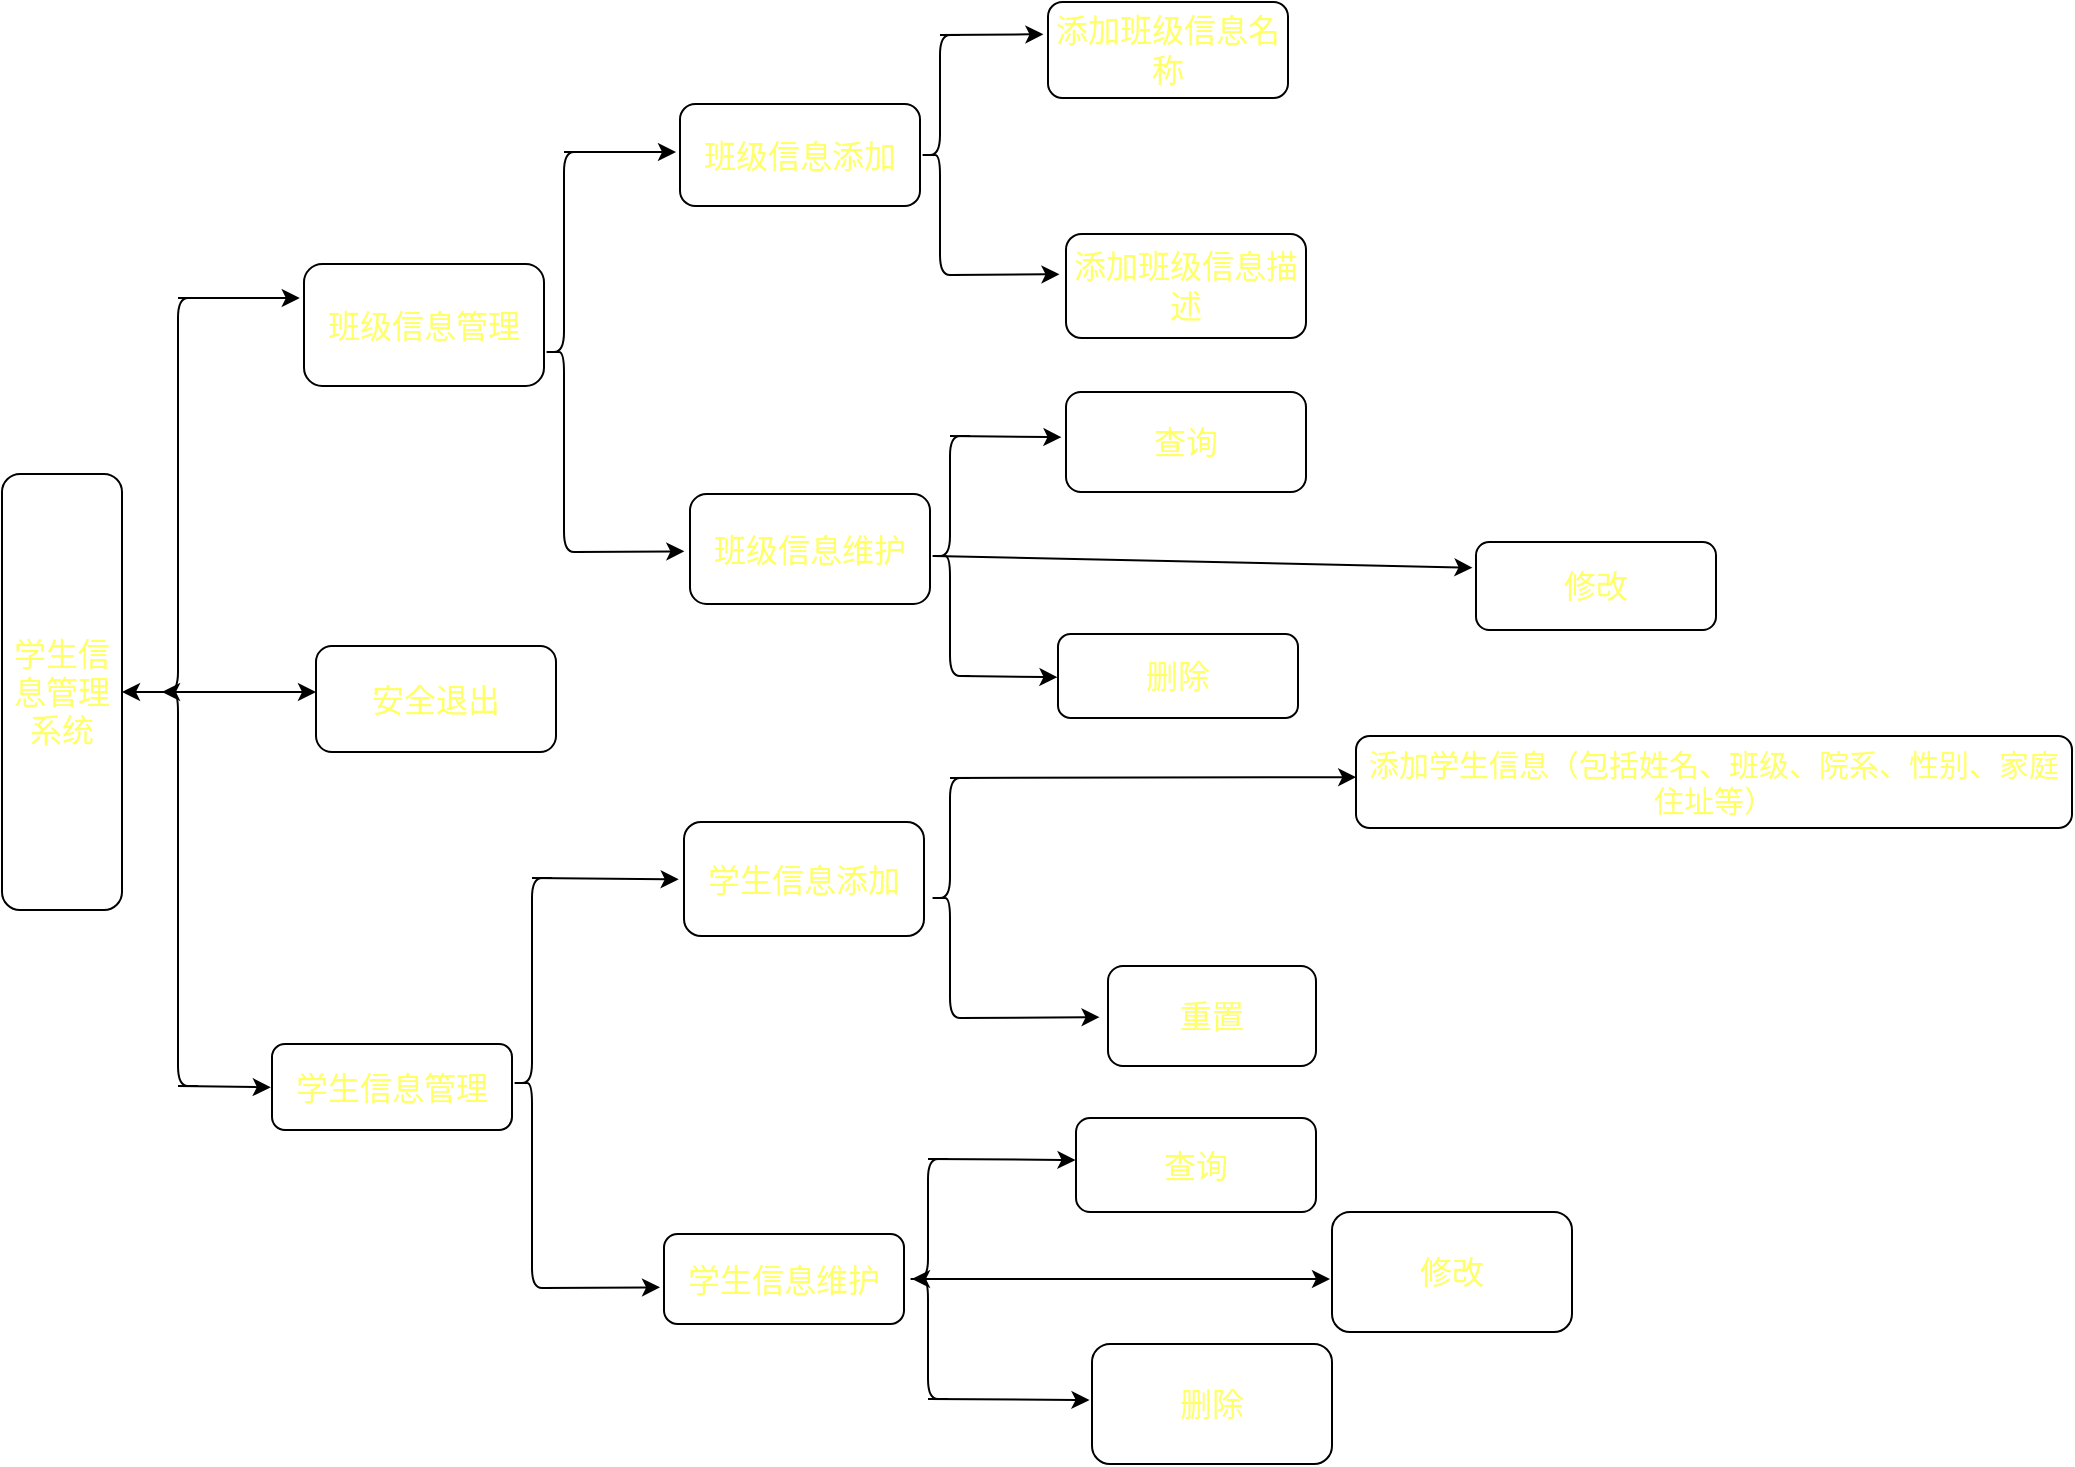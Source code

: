 <mxfile>
    <diagram id="X1rKtd0r-AFqclWZNCV1" name="第 1 页">
        <mxGraphModel dx="541" dy="875" grid="0" gridSize="10" guides="1" tooltips="1" connect="1" arrows="1" fold="1" page="0" pageScale="1" pageWidth="827" pageHeight="1169" math="0" shadow="0">
            <root>
                <mxCell id="0"/>
                <mxCell id="1" parent="0"/>
                <mxCell id="3" value="&lt;font color=&quot;#ffff66&quot; style=&quot;font-size: 16px&quot;&gt;学生信息管理系统&lt;/font&gt;" style="rounded=1;whiteSpace=wrap;html=1;direction=south;" parent="1" vertex="1">
                    <mxGeometry x="48" y="121" width="60" height="218" as="geometry"/>
                </mxCell>
                <mxCell id="6" style="edgeStyle=none;html=1;exitX=0.1;exitY=0.5;exitDx=0;exitDy=0;exitPerimeter=0;entryX=0.5;entryY=0;entryDx=0;entryDy=0;fontColor=#FFFF66;" parent="1" source="4" target="3" edge="1">
                    <mxGeometry relative="1" as="geometry"/>
                </mxCell>
                <mxCell id="7" style="edgeStyle=none;html=1;exitX=0.5;exitY=0;exitDx=0;exitDy=0;fontColor=#FFFF66;" parent="1" source="4" edge="1">
                    <mxGeometry relative="1" as="geometry">
                        <mxPoint x="196.893" y="33" as="targetPoint"/>
                    </mxGeometry>
                </mxCell>
                <mxCell id="9" style="edgeStyle=none;html=1;exitX=0.5;exitY=1;exitDx=0;exitDy=0;fontColor=#FFFF66;" parent="1" source="4" edge="1">
                    <mxGeometry relative="1" as="geometry">
                        <mxPoint x="182.389" y="427.667" as="targetPoint"/>
                    </mxGeometry>
                </mxCell>
                <mxCell id="23" style="edgeStyle=none;html=1;exitX=0.9;exitY=0.5;exitDx=0;exitDy=0;exitPerimeter=0;fontColor=#FFFF66;" parent="1" source="4" edge="1">
                    <mxGeometry relative="1" as="geometry">
                        <mxPoint x="205" y="230" as="targetPoint"/>
                    </mxGeometry>
                </mxCell>
                <mxCell id="4" value="" style="shape=curlyBracket;whiteSpace=wrap;html=1;rounded=1;fontColor=#FFFF66;" parent="1" vertex="1">
                    <mxGeometry x="126" y="33" width="20" height="394" as="geometry"/>
                </mxCell>
                <mxCell id="8" value="&lt;font style=&quot;font-size: 16px&quot;&gt;班级信息管理&lt;/font&gt;" style="rounded=1;whiteSpace=wrap;html=1;fontColor=#FFFF66;" parent="1" vertex="1">
                    <mxGeometry x="199" y="16" width="120" height="61" as="geometry"/>
                </mxCell>
                <mxCell id="10" value="&lt;font style=&quot;font-size: 16px&quot;&gt;学生信息管理&lt;/font&gt;" style="rounded=1;whiteSpace=wrap;html=1;fontColor=#FFFF66;" parent="1" vertex="1">
                    <mxGeometry x="183" y="406" width="120" height="43" as="geometry"/>
                </mxCell>
                <mxCell id="14" style="edgeStyle=none;html=1;exitX=0.5;exitY=0;exitDx=0;exitDy=0;fontColor=#FFFF66;" parent="1" source="13" edge="1">
                    <mxGeometry relative="1" as="geometry">
                        <mxPoint x="385" y="-40" as="targetPoint"/>
                    </mxGeometry>
                </mxCell>
                <mxCell id="15" style="edgeStyle=none;html=1;exitX=0.75;exitY=1;exitDx=0;exitDy=0;fontColor=#FFFF66;" parent="1" source="13" edge="1">
                    <mxGeometry relative="1" as="geometry">
                        <mxPoint x="389.173" y="159.667" as="targetPoint"/>
                    </mxGeometry>
                </mxCell>
                <mxCell id="13" value="" style="shape=curlyBracket;whiteSpace=wrap;html=1;rounded=1;fontColor=#FFFF66;" parent="1" vertex="1">
                    <mxGeometry x="319" y="-40" width="20" height="200" as="geometry"/>
                </mxCell>
                <mxCell id="17" style="edgeStyle=none;html=1;exitX=0.5;exitY=0;exitDx=0;exitDy=0;fontColor=#FFFF66;" parent="1" source="16" edge="1">
                    <mxGeometry relative="1" as="geometry">
                        <mxPoint x="386.351" y="323.667" as="targetPoint"/>
                    </mxGeometry>
                </mxCell>
                <mxCell id="18" style="edgeStyle=none;html=1;exitX=0.75;exitY=1;exitDx=0;exitDy=0;fontColor=#FFFF66;" parent="1" source="16" edge="1">
                    <mxGeometry relative="1" as="geometry">
                        <mxPoint x="377.009" y="527.667" as="targetPoint"/>
                    </mxGeometry>
                </mxCell>
                <mxCell id="16" value="" style="shape=curlyBracket;whiteSpace=wrap;html=1;rounded=1;fontColor=#FFFF66;" parent="1" vertex="1">
                    <mxGeometry x="303" y="323" width="20" height="205" as="geometry"/>
                </mxCell>
                <mxCell id="19" value="&lt;font style=&quot;font-size: 16px&quot;&gt;班级信息添加&lt;/font&gt;" style="rounded=1;whiteSpace=wrap;html=1;fontColor=#FFFF66;" parent="1" vertex="1">
                    <mxGeometry x="387" y="-64" width="120" height="51" as="geometry"/>
                </mxCell>
                <mxCell id="20" value="&lt;font style=&quot;font-size: 16px&quot;&gt;班级信息维护&lt;/font&gt;" style="rounded=1;whiteSpace=wrap;html=1;fontColor=#FFFF66;" parent="1" vertex="1">
                    <mxGeometry x="392" y="131" width="120" height="55" as="geometry"/>
                </mxCell>
                <mxCell id="21" value="&lt;font style=&quot;font-size: 16px&quot;&gt;学生信息添加&lt;/font&gt;" style="rounded=1;whiteSpace=wrap;html=1;fontColor=#FFFF66;" parent="1" vertex="1">
                    <mxGeometry x="389" y="295" width="120" height="57" as="geometry"/>
                </mxCell>
                <mxCell id="22" value="&lt;font style=&quot;font-size: 16px&quot;&gt;学生信息维护&lt;/font&gt;" style="rounded=1;whiteSpace=wrap;html=1;fontColor=#FFFF66;" parent="1" vertex="1">
                    <mxGeometry x="379" y="501" width="120" height="45" as="geometry"/>
                </mxCell>
                <mxCell id="24" style="edgeStyle=none;html=1;exitX=0.9;exitY=0.5;exitDx=0;exitDy=0;exitPerimeter=0;entryX=0.1;entryY=0.5;entryDx=0;entryDy=0;entryPerimeter=0;fontColor=#FFFF66;" parent="1" source="4" target="4" edge="1">
                    <mxGeometry relative="1" as="geometry"/>
                </mxCell>
                <mxCell id="25" value="&lt;font style=&quot;font-size: 16px&quot;&gt;安全退出&lt;/font&gt;" style="rounded=1;whiteSpace=wrap;html=1;fontColor=#FFFF66;" parent="1" vertex="1">
                    <mxGeometry x="205" y="207" width="120" height="53" as="geometry"/>
                </mxCell>
                <mxCell id="29" style="edgeStyle=none;html=1;exitX=0.5;exitY=0;exitDx=0;exitDy=0;fontColor=#FFFF66;" parent="1" source="26" edge="1">
                    <mxGeometry relative="1" as="geometry">
                        <mxPoint x="568.709" y="-98.857" as="targetPoint"/>
                    </mxGeometry>
                </mxCell>
                <mxCell id="30" style="edgeStyle=none;html=1;exitX=0.75;exitY=1;exitDx=0;exitDy=0;fontColor=#FFFF66;" parent="1" source="26" edge="1">
                    <mxGeometry relative="1" as="geometry">
                        <mxPoint x="576.729" y="21.143" as="targetPoint"/>
                    </mxGeometry>
                </mxCell>
                <mxCell id="26" value="" style="shape=curlyBracket;whiteSpace=wrap;html=1;rounded=1;fontColor=#FFFF66;" parent="1" vertex="1">
                    <mxGeometry x="507" y="-98.5" width="20" height="120" as="geometry"/>
                </mxCell>
                <mxCell id="32" value="&lt;font style=&quot;font-size: 16px&quot;&gt;添加班级信息描述&lt;/font&gt;" style="rounded=1;whiteSpace=wrap;html=1;fontColor=#FFFF66;" parent="1" vertex="1">
                    <mxGeometry x="580" y="1" width="120" height="52" as="geometry"/>
                </mxCell>
                <mxCell id="33" value="&lt;font style=&quot;font-size: 16px&quot;&gt;添加班级信息名称&lt;/font&gt;" style="rounded=1;whiteSpace=wrap;html=1;fontColor=#FFFF66;" parent="1" vertex="1">
                    <mxGeometry x="571" y="-115" width="120" height="48" as="geometry"/>
                </mxCell>
                <mxCell id="35" style="edgeStyle=none;html=1;exitX=0.5;exitY=0;exitDx=0;exitDy=0;fontColor=#FFFF66;" parent="1" source="34" edge="1">
                    <mxGeometry relative="1" as="geometry">
                        <mxPoint x="577.731" y="102.571" as="targetPoint"/>
                    </mxGeometry>
                </mxCell>
                <mxCell id="36" style="edgeStyle=none;html=1;exitX=0.75;exitY=1;exitDx=0;exitDy=0;fontColor=#FFFF66;" parent="1" source="34" edge="1">
                    <mxGeometry relative="1" as="geometry">
                        <mxPoint x="575.726" y="222.571" as="targetPoint"/>
                    </mxGeometry>
                </mxCell>
                <mxCell id="38" style="edgeStyle=none;html=1;exitX=0.1;exitY=0.5;exitDx=0;exitDy=0;exitPerimeter=0;fontColor=#FFFF66;" parent="1" source="34" edge="1">
                    <mxGeometry relative="1" as="geometry">
                        <mxPoint x="783.245" y="167.828" as="targetPoint"/>
                    </mxGeometry>
                </mxCell>
                <mxCell id="34" value="" style="shape=curlyBracket;whiteSpace=wrap;html=1;rounded=1;fontColor=#FFFF66;" parent="1" vertex="1">
                    <mxGeometry x="512" y="102" width="20" height="120" as="geometry"/>
                </mxCell>
                <mxCell id="37" value="&lt;font style=&quot;font-size: 16px&quot;&gt;查询&lt;/font&gt;" style="rounded=1;whiteSpace=wrap;html=1;fontColor=#FFFF66;" parent="1" vertex="1">
                    <mxGeometry x="580" y="80" width="120" height="50" as="geometry"/>
                </mxCell>
                <mxCell id="39" value="&lt;font style=&quot;font-size: 16px&quot;&gt;删除&lt;/font&gt;" style="rounded=1;whiteSpace=wrap;html=1;fontColor=#FFFF66;" parent="1" vertex="1">
                    <mxGeometry x="576" y="201" width="120" height="42" as="geometry"/>
                </mxCell>
                <mxCell id="40" value="&lt;font style=&quot;font-size: 16px&quot;&gt;修改&lt;/font&gt;" style="rounded=1;whiteSpace=wrap;html=1;fontColor=#FFFF66;" parent="1" vertex="1">
                    <mxGeometry x="785" y="155" width="120" height="44" as="geometry"/>
                </mxCell>
                <mxCell id="42" style="edgeStyle=none;html=1;exitX=0.5;exitY=0;exitDx=0;exitDy=0;fontColor=#FFFF66;" parent="1" source="41" edge="1">
                    <mxGeometry relative="1" as="geometry">
                        <mxPoint x="725.1" y="272.571" as="targetPoint"/>
                    </mxGeometry>
                </mxCell>
                <mxCell id="43" style="edgeStyle=none;html=1;exitX=0.75;exitY=1;exitDx=0;exitDy=0;fontColor=#FFFF66;" parent="1" source="41" edge="1">
                    <mxGeometry relative="1" as="geometry">
                        <mxPoint x="596.779" y="392.571" as="targetPoint"/>
                    </mxGeometry>
                </mxCell>
                <mxCell id="41" value="" style="shape=curlyBracket;whiteSpace=wrap;html=1;rounded=1;fontColor=#FFFF66;" parent="1" vertex="1">
                    <mxGeometry x="512" y="273" width="20" height="120" as="geometry"/>
                </mxCell>
                <mxCell id="45" value="&lt;font style=&quot;font-size: 15px&quot;&gt;添加学生信息（包括姓名、班级、院系、性别、家庭住址等）&lt;/font&gt;" style="rounded=1;whiteSpace=wrap;html=1;fontColor=#FFFF66;" parent="1" vertex="1">
                    <mxGeometry x="725" y="252" width="358" height="46" as="geometry"/>
                </mxCell>
                <mxCell id="46" value="&lt;font style=&quot;font-size: 16px&quot;&gt;重置&lt;/font&gt;" style="rounded=1;whiteSpace=wrap;html=1;fontColor=#FFFF66;" parent="1" vertex="1">
                    <mxGeometry x="601" y="367" width="104" height="50" as="geometry"/>
                </mxCell>
                <mxCell id="48" style="edgeStyle=none;html=1;exitX=0.5;exitY=0;exitDx=0;exitDy=0;fontColor=#FFFF66;" parent="1" source="47" edge="1">
                    <mxGeometry relative="1" as="geometry">
                        <mxPoint x="584.749" y="464" as="targetPoint"/>
                    </mxGeometry>
                </mxCell>
                <mxCell id="49" style="edgeStyle=none;html=1;exitX=0.5;exitY=1;exitDx=0;exitDy=0;fontColor=#FFFF66;" parent="1" source="47" edge="1">
                    <mxGeometry relative="1" as="geometry">
                        <mxPoint x="591.751" y="584" as="targetPoint"/>
                    </mxGeometry>
                </mxCell>
                <mxCell id="50" style="edgeStyle=none;html=1;exitX=0.9;exitY=0.5;exitDx=0;exitDy=0;exitPerimeter=0;fontColor=#FFFF66;" parent="1" source="47" edge="1">
                    <mxGeometry relative="1" as="geometry">
                        <mxPoint x="711.998" y="523.5" as="targetPoint"/>
                    </mxGeometry>
                </mxCell>
                <mxCell id="47" value="" style="shape=curlyBracket;whiteSpace=wrap;html=1;rounded=1;fontColor=#FFFF66;" parent="1" vertex="1">
                    <mxGeometry x="501" y="463.5" width="20" height="120" as="geometry"/>
                </mxCell>
                <mxCell id="52" style="edgeStyle=none;html=1;exitX=0.9;exitY=0.5;exitDx=0;exitDy=0;exitPerimeter=0;entryX=0.1;entryY=0.5;entryDx=0;entryDy=0;entryPerimeter=0;fontColor=#FFFF66;" parent="1" source="47" target="47" edge="1">
                    <mxGeometry relative="1" as="geometry"/>
                </mxCell>
                <mxCell id="53" value="&lt;font style=&quot;font-size: 16px&quot;&gt;查询&lt;/font&gt;" style="rounded=1;whiteSpace=wrap;html=1;fontColor=#FFFF66;" parent="1" vertex="1">
                    <mxGeometry x="585" y="443" width="120" height="47" as="geometry"/>
                </mxCell>
                <mxCell id="54" value="&lt;font style=&quot;font-size: 16px&quot;&gt;修改&lt;/font&gt;" style="rounded=1;whiteSpace=wrap;html=1;fontColor=#FFFF66;" parent="1" vertex="1">
                    <mxGeometry x="713" y="490" width="120" height="60" as="geometry"/>
                </mxCell>
                <mxCell id="55" value="&lt;font style=&quot;font-size: 16px&quot;&gt;删除&lt;/font&gt;" style="rounded=1;whiteSpace=wrap;html=1;fontColor=#FFFF66;" parent="1" vertex="1">
                    <mxGeometry x="593" y="556" width="120" height="60" as="geometry"/>
                </mxCell>
            </root>
        </mxGraphModel>
    </diagram>
    <diagram id="h5e-PedFrrhosIDywpTw" name="第 2 页">
        <mxGraphModel dx="1214" dy="1275" grid="0" gridSize="10" guides="1" tooltips="1" connect="1" arrows="1" fold="1" page="0" pageScale="1" pageWidth="827" pageHeight="1169" math="0" shadow="0">
            <root>
                <mxCell id="kQTjV_P9tIAeuZN6GO4j-0"/>
                <mxCell id="kQTjV_P9tIAeuZN6GO4j-1" parent="kQTjV_P9tIAeuZN6GO4j-0"/>
                <mxCell id="kQTjV_P9tIAeuZN6GO4j-25" style="edgeStyle=none;html=1;exitX=0;exitY=0.5;exitDx=0;exitDy=0;entryX=1;entryY=1;entryDx=0;entryDy=0;fontColor=#FFFF33;" parent="kQTjV_P9tIAeuZN6GO4j-1" source="kQTjV_P9tIAeuZN6GO4j-2" target="kQTjV_P9tIAeuZN6GO4j-16" edge="1">
                    <mxGeometry relative="1" as="geometry"/>
                </mxCell>
                <mxCell id="kQTjV_P9tIAeuZN6GO4j-26" style="edgeStyle=none;html=1;exitX=0.25;exitY=0;exitDx=0;exitDy=0;fontColor=#FFFF33;" parent="kQTjV_P9tIAeuZN6GO4j-1" source="kQTjV_P9tIAeuZN6GO4j-2" target="kQTjV_P9tIAeuZN6GO4j-18" edge="1">
                    <mxGeometry relative="1" as="geometry"/>
                </mxCell>
                <mxCell id="kQTjV_P9tIAeuZN6GO4j-27" style="edgeStyle=none;html=1;exitX=0.5;exitY=0;exitDx=0;exitDy=0;fontColor=#FFFF33;" parent="kQTjV_P9tIAeuZN6GO4j-1" source="kQTjV_P9tIAeuZN6GO4j-2" target="kQTjV_P9tIAeuZN6GO4j-19" edge="1">
                    <mxGeometry relative="1" as="geometry"/>
                </mxCell>
                <mxCell id="kQTjV_P9tIAeuZN6GO4j-2" value="&lt;font color=&quot;#ffff66&quot;&gt;班级&lt;/font&gt;" style="rounded=1;arcSize=10;whiteSpace=wrap;html=1;align=center;" parent="kQTjV_P9tIAeuZN6GO4j-1" vertex="1">
                    <mxGeometry x="-84" y="-367" width="100" height="40" as="geometry"/>
                </mxCell>
                <mxCell id="kQTjV_P9tIAeuZN6GO4j-36" style="edgeStyle=none;html=1;exitX=0;exitY=0;exitDx=0;exitDy=0;fontColor=#FFFF33;" parent="kQTjV_P9tIAeuZN6GO4j-1" source="kQTjV_P9tIAeuZN6GO4j-3" target="kQTjV_P9tIAeuZN6GO4j-30" edge="1">
                    <mxGeometry relative="1" as="geometry"/>
                </mxCell>
                <mxCell id="kQTjV_P9tIAeuZN6GO4j-37" style="edgeStyle=none;html=1;exitX=0.25;exitY=0;exitDx=0;exitDy=0;fontColor=#FFFF33;" parent="kQTjV_P9tIAeuZN6GO4j-1" source="kQTjV_P9tIAeuZN6GO4j-3" target="kQTjV_P9tIAeuZN6GO4j-29" edge="1">
                    <mxGeometry relative="1" as="geometry"/>
                </mxCell>
                <mxCell id="kQTjV_P9tIAeuZN6GO4j-38" style="edgeStyle=none;html=1;exitX=0.5;exitY=0;exitDx=0;exitDy=0;entryX=0;entryY=1;entryDx=0;entryDy=0;fontColor=#FFFF33;" parent="kQTjV_P9tIAeuZN6GO4j-1" source="kQTjV_P9tIAeuZN6GO4j-3" target="kQTjV_P9tIAeuZN6GO4j-28" edge="1">
                    <mxGeometry relative="1" as="geometry"/>
                </mxCell>
                <mxCell id="kQTjV_P9tIAeuZN6GO4j-39" style="edgeStyle=none;html=1;exitX=0.75;exitY=0;exitDx=0;exitDy=0;entryX=0;entryY=1;entryDx=0;entryDy=0;fontColor=#FFFF33;" parent="kQTjV_P9tIAeuZN6GO4j-1" source="kQTjV_P9tIAeuZN6GO4j-3" target="kQTjV_P9tIAeuZN6GO4j-32" edge="1">
                    <mxGeometry relative="1" as="geometry"/>
                </mxCell>
                <mxCell id="kQTjV_P9tIAeuZN6GO4j-40" style="edgeStyle=none;html=1;exitX=1;exitY=0;exitDx=0;exitDy=0;entryX=0;entryY=0.5;entryDx=0;entryDy=0;fontColor=#FFFF33;" parent="kQTjV_P9tIAeuZN6GO4j-1" source="kQTjV_P9tIAeuZN6GO4j-3" target="kQTjV_P9tIAeuZN6GO4j-35" edge="1">
                    <mxGeometry relative="1" as="geometry"/>
                </mxCell>
                <mxCell id="kQTjV_P9tIAeuZN6GO4j-41" style="edgeStyle=none;html=1;exitX=1;exitY=0.5;exitDx=0;exitDy=0;entryX=0;entryY=0;entryDx=0;entryDy=0;fontColor=#FFFF33;" parent="kQTjV_P9tIAeuZN6GO4j-1" source="kQTjV_P9tIAeuZN6GO4j-3" target="kQTjV_P9tIAeuZN6GO4j-33" edge="1">
                    <mxGeometry relative="1" as="geometry"/>
                </mxCell>
                <mxCell id="kQTjV_P9tIAeuZN6GO4j-42" style="edgeStyle=none;html=1;exitX=0.75;exitY=1;exitDx=0;exitDy=0;fontColor=#FFFF33;" parent="kQTjV_P9tIAeuZN6GO4j-1" source="kQTjV_P9tIAeuZN6GO4j-3" target="kQTjV_P9tIAeuZN6GO4j-34" edge="1">
                    <mxGeometry relative="1" as="geometry"/>
                </mxCell>
                <mxCell id="kQTjV_P9tIAeuZN6GO4j-3" value="&lt;font color=&quot;#ffff66&quot;&gt;学生&lt;/font&gt;" style="rounded=1;arcSize=10;whiteSpace=wrap;html=1;align=center;" parent="kQTjV_P9tIAeuZN6GO4j-1" vertex="1">
                    <mxGeometry x="398" y="-363" width="100" height="40" as="geometry"/>
                </mxCell>
                <mxCell id="kQTjV_P9tIAeuZN6GO4j-46" style="edgeStyle=none;html=1;exitX=0;exitY=1;exitDx=0;exitDy=0;entryX=0.732;entryY=0.057;entryDx=0;entryDy=0;entryPerimeter=0;fontColor=#FFFF33;" parent="kQTjV_P9tIAeuZN6GO4j-1" source="kQTjV_P9tIAeuZN6GO4j-4" target="kQTjV_P9tIAeuZN6GO4j-45" edge="1">
                    <mxGeometry relative="1" as="geometry"/>
                </mxCell>
                <mxCell id="kQTjV_P9tIAeuZN6GO4j-47" style="edgeStyle=none;html=1;exitX=0.5;exitY=1;exitDx=0;exitDy=0;fontColor=#FFFF33;" parent="kQTjV_P9tIAeuZN6GO4j-1" source="kQTjV_P9tIAeuZN6GO4j-4" target="kQTjV_P9tIAeuZN6GO4j-43" edge="1">
                    <mxGeometry relative="1" as="geometry"/>
                </mxCell>
                <mxCell id="kQTjV_P9tIAeuZN6GO4j-48" style="edgeStyle=none;html=1;exitX=1;exitY=1;exitDx=0;exitDy=0;entryX=0.247;entryY=0.074;entryDx=0;entryDy=0;entryPerimeter=0;fontColor=#FFFF33;" parent="kQTjV_P9tIAeuZN6GO4j-1" source="kQTjV_P9tIAeuZN6GO4j-4" target="kQTjV_P9tIAeuZN6GO4j-44" edge="1">
                    <mxGeometry relative="1" as="geometry"/>
                </mxCell>
                <mxCell id="kQTjV_P9tIAeuZN6GO4j-4" value="&lt;font color=&quot;#ffff33&quot;&gt;用户&lt;/font&gt;" style="rounded=1;arcSize=10;whiteSpace=wrap;html=1;align=center;" parent="kQTjV_P9tIAeuZN6GO4j-1" vertex="1">
                    <mxGeometry x="149" y="-55" width="100" height="40" as="geometry"/>
                </mxCell>
                <mxCell id="kQTjV_P9tIAeuZN6GO4j-5" value="" style="endArrow=none;html=1;rounded=0;" parent="kQTjV_P9tIAeuZN6GO4j-1" target="kQTjV_P9tIAeuZN6GO4j-6" edge="1">
                    <mxGeometry relative="1" as="geometry">
                        <mxPoint x="16" y="-347.5" as="sourcePoint"/>
                        <mxPoint x="122" y="-347" as="targetPoint"/>
                    </mxGeometry>
                </mxCell>
                <mxCell id="kQTjV_P9tIAeuZN6GO4j-6" value="&lt;font color=&quot;#ffff66&quot;&gt;属于&lt;/font&gt;" style="shape=rhombus;perimeter=rhombusPerimeter;whiteSpace=wrap;html=1;align=center;" parent="kQTjV_P9tIAeuZN6GO4j-1" vertex="1">
                    <mxGeometry x="131" y="-377" width="122" height="60" as="geometry"/>
                </mxCell>
                <mxCell id="kQTjV_P9tIAeuZN6GO4j-9" value="" style="endArrow=none;html=1;rounded=0;" parent="kQTjV_P9tIAeuZN6GO4j-1" edge="1">
                    <mxGeometry relative="1" as="geometry">
                        <mxPoint x="251" y="-347.5" as="sourcePoint"/>
                        <mxPoint x="396" y="-347" as="targetPoint"/>
                    </mxGeometry>
                </mxCell>
                <mxCell id="kQTjV_P9tIAeuZN6GO4j-10" value="" style="endArrow=none;html=1;rounded=0;startArrow=none;" parent="kQTjV_P9tIAeuZN6GO4j-1" source="kQTjV_P9tIAeuZN6GO4j-11" edge="1">
                    <mxGeometry relative="1" as="geometry">
                        <mxPoint x="-57" y="-327" as="sourcePoint"/>
                        <mxPoint x="194" y="-56" as="targetPoint"/>
                        <Array as="points">
                            <mxPoint x="114" y="-157"/>
                        </Array>
                    </mxGeometry>
                </mxCell>
                <mxCell id="kQTjV_P9tIAeuZN6GO4j-11" value="&lt;font color=&quot;#ffff66&quot;&gt;班级维护&lt;/font&gt;" style="shape=rhombus;perimeter=rhombusPerimeter;whiteSpace=wrap;html=1;align=center;rotation=44;" parent="kQTjV_P9tIAeuZN6GO4j-1" vertex="1">
                    <mxGeometry x="-2" y="-243" width="120" height="60" as="geometry"/>
                </mxCell>
                <mxCell id="kQTjV_P9tIAeuZN6GO4j-12" value="" style="endArrow=none;html=1;rounded=0;" parent="kQTjV_P9tIAeuZN6GO4j-1" target="kQTjV_P9tIAeuZN6GO4j-11" edge="1">
                    <mxGeometry relative="1" as="geometry">
                        <mxPoint x="-57" y="-327" as="sourcePoint"/>
                        <mxPoint x="112" y="-158" as="targetPoint"/>
                    </mxGeometry>
                </mxCell>
                <mxCell id="kQTjV_P9tIAeuZN6GO4j-13" value="" style="endArrow=none;html=1;rounded=0;startArrow=none;" parent="kQTjV_P9tIAeuZN6GO4j-1" source="kQTjV_P9tIAeuZN6GO4j-14" edge="1">
                    <mxGeometry relative="1" as="geometry">
                        <mxPoint x="207" y="-53" as="sourcePoint"/>
                        <mxPoint x="436" y="-323" as="targetPoint"/>
                    </mxGeometry>
                </mxCell>
                <mxCell id="kQTjV_P9tIAeuZN6GO4j-14" value="&lt;font color=&quot;#ffff66&quot;&gt;学生维护&lt;/font&gt;" style="shape=rhombus;perimeter=rhombusPerimeter;whiteSpace=wrap;html=1;align=center;rotation=311;" parent="kQTjV_P9tIAeuZN6GO4j-1" vertex="1">
                    <mxGeometry x="278" y="-238" width="120" height="60" as="geometry"/>
                </mxCell>
                <mxCell id="kQTjV_P9tIAeuZN6GO4j-15" value="" style="endArrow=none;html=1;rounded=0;" parent="kQTjV_P9tIAeuZN6GO4j-1" target="kQTjV_P9tIAeuZN6GO4j-14" edge="1">
                    <mxGeometry relative="1" as="geometry">
                        <mxPoint x="207" y="-53" as="sourcePoint"/>
                        <mxPoint x="436" y="-323" as="targetPoint"/>
                    </mxGeometry>
                </mxCell>
                <mxCell id="kQTjV_P9tIAeuZN6GO4j-16" value="班级编号" style="ellipse;whiteSpace=wrap;html=1;align=center;fontStyle=4;fontColor=#FFFF33;" parent="kQTjV_P9tIAeuZN6GO4j-1" vertex="1">
                    <mxGeometry x="-304" y="-481" width="100" height="40" as="geometry"/>
                </mxCell>
                <mxCell id="kQTjV_P9tIAeuZN6GO4j-18" value="班级名称" style="ellipse;whiteSpace=wrap;html=1;align=center;fontColor=#FFFF33;" parent="kQTjV_P9tIAeuZN6GO4j-1" vertex="1">
                    <mxGeometry x="-148" y="-496" width="100" height="40" as="geometry"/>
                </mxCell>
                <mxCell id="kQTjV_P9tIAeuZN6GO4j-19" value="班级描述" style="ellipse;whiteSpace=wrap;html=1;align=center;fontColor=#FFFF33;" parent="kQTjV_P9tIAeuZN6GO4j-1" vertex="1">
                    <mxGeometry x="2" y="-474" width="100" height="40" as="geometry"/>
                </mxCell>
                <mxCell id="kQTjV_P9tIAeuZN6GO4j-28" value="性别" style="ellipse;whiteSpace=wrap;html=1;align=center;fontColor=#FFFF33;" parent="kQTjV_P9tIAeuZN6GO4j-1" vertex="1">
                    <mxGeometry x="532" y="-518" width="100" height="40" as="geometry"/>
                </mxCell>
                <mxCell id="kQTjV_P9tIAeuZN6GO4j-29" value="姓名" style="ellipse;whiteSpace=wrap;html=1;align=center;fontColor=#FFFF33;" parent="kQTjV_P9tIAeuZN6GO4j-1" vertex="1">
                    <mxGeometry x="391" y="-518" width="100" height="40" as="geometry"/>
                </mxCell>
                <mxCell id="kQTjV_P9tIAeuZN6GO4j-30" value="学生学号" style="ellipse;whiteSpace=wrap;html=1;align=center;fontStyle=4;fontColor=#FFFF33;" parent="kQTjV_P9tIAeuZN6GO4j-1" vertex="1">
                    <mxGeometry x="272" y="-496" width="100" height="40" as="geometry"/>
                </mxCell>
                <mxCell id="kQTjV_P9tIAeuZN6GO4j-32" value="&lt;span style=&quot;border-bottom: 1px dotted&quot;&gt;班级编号&lt;/span&gt;" style="ellipse;whiteSpace=wrap;html=1;align=center;fontColor=#FFFF33;" parent="kQTjV_P9tIAeuZN6GO4j-1" vertex="1">
                    <mxGeometry x="656" y="-485" width="100" height="40" as="geometry"/>
                </mxCell>
                <mxCell id="kQTjV_P9tIAeuZN6GO4j-33" value="家庭住址" style="ellipse;whiteSpace=wrap;html=1;align=center;fontColor=#FFFF33;" parent="kQTjV_P9tIAeuZN6GO4j-1" vertex="1">
                    <mxGeometry x="647" y="-303" width="100" height="40" as="geometry"/>
                </mxCell>
                <mxCell id="kQTjV_P9tIAeuZN6GO4j-34" value="院系" style="ellipse;whiteSpace=wrap;html=1;align=center;fontColor=#FFFF33;" parent="kQTjV_P9tIAeuZN6GO4j-1" vertex="1">
                    <mxGeometry x="489" y="-271" width="100" height="40" as="geometry"/>
                </mxCell>
                <mxCell id="kQTjV_P9tIAeuZN6GO4j-35" value="电话" style="ellipse;whiteSpace=wrap;html=1;align=center;fontColor=#FFFF33;" parent="kQTjV_P9tIAeuZN6GO4j-1" vertex="1">
                    <mxGeometry x="661" y="-390" width="100" height="40" as="geometry"/>
                </mxCell>
                <mxCell id="kQTjV_P9tIAeuZN6GO4j-43" value="用户名" style="ellipse;whiteSpace=wrap;html=1;align=center;fontColor=#FFFF33;" parent="kQTjV_P9tIAeuZN6GO4j-1" vertex="1">
                    <mxGeometry x="118" y="48" width="100" height="40" as="geometry"/>
                </mxCell>
                <mxCell id="kQTjV_P9tIAeuZN6GO4j-44" value="用户密码" style="ellipse;whiteSpace=wrap;html=1;align=center;fontColor=#FFFF33;" parent="kQTjV_P9tIAeuZN6GO4j-1" vertex="1">
                    <mxGeometry x="296" y="46" width="100" height="40" as="geometry"/>
                </mxCell>
                <mxCell id="kQTjV_P9tIAeuZN6GO4j-45" value="账号编号数" style="ellipse;whiteSpace=wrap;html=1;align=center;fontStyle=4;fontColor=#FFFF33;" parent="kQTjV_P9tIAeuZN6GO4j-1" vertex="1">
                    <mxGeometry x="-22" y="57" width="100" height="40" as="geometry"/>
                </mxCell>
            </root>
        </mxGraphModel>
    </diagram>
    <diagram id="ztqtnTiNOS0AnqJzE6tR" name="第 3 页">
        <mxGraphModel dx="1614" dy="1275" grid="0" gridSize="10" guides="1" tooltips="1" connect="1" arrows="1" fold="1" page="0" pageScale="1" pageWidth="827" pageHeight="1169" math="0" shadow="0">
            <root>
                <mxCell id="ghHjypLZmhWNhlT26lDi-0"/>
                <mxCell id="ghHjypLZmhWNhlT26lDi-1" parent="ghHjypLZmhWNhlT26lDi-0"/>
                <mxCell id="ghHjypLZmhWNhlT26lDi-2" value="&lt;font style=&quot;font-size: 80px&quot; color=&quot;#ffff33&quot;&gt;初始化init()&lt;/font&gt;" style="ellipse;whiteSpace=wrap;html=1;strokeColor=#FFFF66;strokeWidth=10;" parent="ghHjypLZmhWNhlT26lDi-1" vertex="1">
                    <mxGeometry x="130" y="-585" width="594" height="257" as="geometry"/>
                </mxCell>
                <mxCell id="Q9jBZw0fYmnptR7sDbcT-0" value="显示数据showdata()" style="rounded=0;whiteSpace=wrap;html=1;fontSize=80;fontColor=#FFFF33;strokeColor=#FFFF66;strokeWidth=10;" parent="ghHjypLZmhWNhlT26lDi-1" vertex="1">
                    <mxGeometry x="23" y="-151" width="808" height="243" as="geometry"/>
                </mxCell>
                <mxCell id="Q9jBZw0fYmnptR7sDbcT-1" value="安全性检查safe()" style="rhombus;whiteSpace=wrap;html=1;fontSize=80;fontColor=#FFFF33;strokeColor=#FFFF66;strokeWidth=10;" parent="ghHjypLZmhWNhlT26lDi-1" vertex="1">
                    <mxGeometry x="-75" y="308" width="1032" height="336" as="geometry"/>
                </mxCell>
                <mxCell id="Q9jBZw0fYmnptR7sDbcT-2" value="不安全" style="rounded=0;whiteSpace=wrap;html=1;fontSize=80;fontColor=#FFFF33;strokeColor=#FFFF66;strokeWidth=10;" parent="ghHjypLZmhWNhlT26lDi-1" vertex="1">
                    <mxGeometry x="1312" y="374" width="486" height="201" as="geometry"/>
                </mxCell>
                <mxCell id="Q9jBZw0fYmnptR7sDbcT-3" value="输出安全序列" style="rounded=0;whiteSpace=wrap;html=1;fontSize=80;fontColor=#FFFF33;strokeColor=#FFFF66;strokeWidth=10;" parent="ghHjypLZmhWNhlT26lDi-1" vertex="1">
                    <mxGeometry x="78" y="907" width="709" height="248" as="geometry"/>
                </mxCell>
                <mxCell id="Q9jBZw0fYmnptR7sDbcT-4" value="提出request[j]" style="rounded=0;whiteSpace=wrap;html=1;fontSize=80;fontColor=#FFFF33;strokeColor=#FFFF66;strokeWidth=10;" parent="ghHjypLZmhWNhlT26lDi-1" vertex="1">
                    <mxGeometry x="-25" y="1449" width="946" height="285" as="geometry"/>
                </mxCell>
                <mxCell id="Q9jBZw0fYmnptR7sDbcT-5" value="尝试分配" style="rounded=0;whiteSpace=wrap;html=1;fontSize=80;fontColor=#FFFF33;strokeColor=#FFFF66;strokeWidth=10;" parent="ghHjypLZmhWNhlT26lDi-1" vertex="1">
                    <mxGeometry x="156" y="2073" width="650" height="200" as="geometry"/>
                </mxCell>
                <mxCell id="Q9jBZw0fYmnptR7sDbcT-6" value="不分配" style="rounded=0;whiteSpace=wrap;html=1;fontSize=80;fontColor=#FFFF33;strokeColor=#FFFF66;strokeWidth=10;" parent="ghHjypLZmhWNhlT26lDi-1" vertex="1">
                    <mxGeometry x="1378" y="1502" width="485" height="204" as="geometry"/>
                </mxCell>
                <mxCell id="Q9jBZw0fYmnptR7sDbcT-9" value="" style="line;strokeWidth=10;direction=south;html=1;fontSize=80;fontColor=#FFFF33;strokeColor=#FFFF33;" parent="ghHjypLZmhWNhlT26lDi-1" vertex="1">
                    <mxGeometry x="-144" y="-321" width="1163" height="160" as="geometry"/>
                </mxCell>
                <mxCell id="Q9jBZw0fYmnptR7sDbcT-10" value="" style="line;strokeWidth=10;direction=south;html=1;fontSize=80;fontColor=#FFFF33;strokeColor=#FFFF33;" parent="ghHjypLZmhWNhlT26lDi-1" vertex="1">
                    <mxGeometry x="-115.5" y="92" width="1113" height="225" as="geometry"/>
                </mxCell>
                <mxCell id="Q9jBZw0fYmnptR7sDbcT-11" value="" style="line;strokeWidth=10;html=1;fontSize=80;fontColor=#FFFF33;strokeColor=#FFFF33;" parent="ghHjypLZmhWNhlT26lDi-1" vertex="1">
                    <mxGeometry x="959" y="336.5" width="348" height="279" as="geometry"/>
                </mxCell>
                <mxCell id="Q9jBZw0fYmnptR7sDbcT-12" value="不存在" style="text;html=1;align=center;verticalAlign=middle;resizable=0;points=[];autosize=1;strokeColor=none;fillColor=none;fontSize=80;fontColor=#FFFF33;" parent="ghHjypLZmhWNhlT26lDi-1" vertex="1">
                    <mxGeometry x="1001" y="334" width="250" height="100" as="geometry"/>
                </mxCell>
                <mxCell id="Q9jBZw0fYmnptR7sDbcT-13" value="" style="line;strokeWidth=10;direction=south;html=1;fontSize=80;fontColor=#FFFF33;strokeColor=#FFFF33;" parent="ghHjypLZmhWNhlT26lDi-1" vertex="1">
                    <mxGeometry x="432.5" y="647" width="10" height="258" as="geometry"/>
                </mxCell>
                <mxCell id="Q9jBZw0fYmnptR7sDbcT-14" value="" style="line;strokeWidth=10;direction=south;html=1;fontSize=80;fontColor=#FFFF33;strokeColor=#FFFF33;" parent="ghHjypLZmhWNhlT26lDi-1" vertex="1">
                    <mxGeometry x="436" y="1160" width="10" height="286" as="geometry"/>
                </mxCell>
                <mxCell id="Q9jBZw0fYmnptR7sDbcT-15" value="" style="line;strokeWidth=10;html=1;fontSize=80;fontColor=#FFFF33;strokeColor=#FFFF33;" parent="ghHjypLZmhWNhlT26lDi-1" vertex="1">
                    <mxGeometry x="921" y="1590" width="455" height="10" as="geometry"/>
                </mxCell>
                <mxCell id="Q9jBZw0fYmnptR7sDbcT-16" value="" style="line;strokeWidth=10;direction=south;html=1;fontSize=80;fontColor=#FFFF33;strokeColor=#FFFF33;" parent="ghHjypLZmhWNhlT26lDi-1" vertex="1">
                    <mxGeometry x="436" y="1731" width="10" height="342" as="geometry"/>
                </mxCell>
                <mxCell id="Q9jBZw0fYmnptR7sDbcT-17" value="存在安全序列" style="text;html=1;align=center;verticalAlign=middle;resizable=0;points=[];autosize=1;strokeColor=none;fillColor=none;fontSize=80;fontColor=#FFFF33;" parent="ghHjypLZmhWNhlT26lDi-1" vertex="1">
                    <mxGeometry x="485" y="711" width="490" height="100" as="geometry"/>
                </mxCell>
                <mxCell id="Q9jBZw0fYmnptR7sDbcT-18" value="条件不满足" style="text;html=1;align=center;verticalAlign=middle;resizable=0;points=[];autosize=1;strokeColor=none;fillColor=none;fontSize=80;fontColor=#FFFF33;" parent="ghHjypLZmhWNhlT26lDi-1" vertex="1">
                    <mxGeometry x="954" y="1688" width="410" height="100" as="geometry"/>
                </mxCell>
                <mxCell id="Q9jBZw0fYmnptR7sDbcT-19" value="条件满足" style="text;html=1;align=center;verticalAlign=middle;resizable=0;points=[];autosize=1;strokeColor=none;fillColor=none;fontSize=80;fontColor=#FFFF33;" parent="ghHjypLZmhWNhlT26lDi-1" vertex="1">
                    <mxGeometry x="501" y="1899" width="330" height="100" as="geometry"/>
                </mxCell>
                <mxCell id="Q9jBZw0fYmnptR7sDbcT-20" value="" style="line;strokeWidth=10;html=1;fontSize=80;fontColor=#FFFF33;strokeColor=#FFFF33;" parent="ghHjypLZmhWNhlT26lDi-1" vertex="1">
                    <mxGeometry x="-669" y="2181" width="822" height="10" as="geometry"/>
                </mxCell>
                <mxCell id="Q9jBZw0fYmnptR7sDbcT-21" value="" style="line;strokeWidth=10;direction=south;html=1;fontSize=80;fontColor=#FFFF33;strokeColor=#FFFF33;" parent="ghHjypLZmhWNhlT26lDi-1" vertex="1">
                    <mxGeometry x="-669" y="481" width="10" height="1707" as="geometry"/>
                </mxCell>
                <mxCell id="Q9jBZw0fYmnptR7sDbcT-22" value="" style="line;strokeWidth=10;html=1;fontSize=80;fontColor=#FFFF33;strokeColor=#FFFF33;" parent="ghHjypLZmhWNhlT26lDi-1" vertex="1">
                    <mxGeometry x="-674" y="-6" width="587" height="978" as="geometry"/>
                </mxCell>
            </root>
        </mxGraphModel>
    </diagram>
    <diagram id="Q-Z08sQ0TTFYCC976Wdz" name="第 4 页">
        <mxGraphModel dx="1614" dy="875" grid="0" gridSize="10" guides="1" tooltips="1" connect="1" arrows="1" fold="1" page="0" pageScale="1" pageWidth="827" pageHeight="1169" math="0" shadow="0">
            <root>
                <mxCell id="TNTDtUH9Z9aiBAnjI_58-0"/>
                <mxCell id="TNTDtUH9Z9aiBAnjI_58-1" parent="TNTDtUH9Z9aiBAnjI_58-0"/>
                <mxCell id="TNTDtUH9Z9aiBAnjI_58-2" value="&lt;font style=&quot;font-size: 40px&quot; color=&quot;#ffff33&quot;&gt;开始&lt;/font&gt;" style="rounded=1;whiteSpace=wrap;html=1;strokeWidth=10;strokeColor=#FFFF33;" parent="TNTDtUH9Z9aiBAnjI_58-1" vertex="1">
                    <mxGeometry x="289" y="-198" width="176" height="85" as="geometry"/>
                </mxCell>
                <mxCell id="TNTDtUH9Z9aiBAnjI_58-3" value="访问队列是否为空" style="rhombus;whiteSpace=wrap;html=1;fontSize=40;fontColor=#FFFF33;strokeColor=#FFFF33;strokeWidth=10;" parent="TNTDtUH9Z9aiBAnjI_58-1" vertex="1">
                    <mxGeometry x="82" y="-30" width="601" height="223" as="geometry"/>
                </mxCell>
                <mxCell id="TNTDtUH9Z9aiBAnjI_58-4" value="取队头页面" style="rounded=0;whiteSpace=wrap;html=1;fontSize=40;fontColor=#FFFF33;strokeColor=#FFFF33;strokeWidth=10;" parent="TNTDtUH9Z9aiBAnjI_58-1" vertex="1">
                    <mxGeometry x="217" y="293" width="336" height="123" as="geometry"/>
                </mxCell>
                <mxCell id="TNTDtUH9Z9aiBAnjI_58-5" value="内存块中是否存在该队头页面" style="rhombus;whiteSpace=wrap;html=1;fontSize=40;fontColor=#FFFF33;strokeColor=#FFFF33;strokeWidth=10;" parent="TNTDtUH9Z9aiBAnjI_58-1" vertex="1">
                    <mxGeometry x="35" y="529" width="684" height="257" as="geometry"/>
                </mxCell>
                <mxCell id="TNTDtUH9Z9aiBAnjI_58-6" value="内存是否已满" style="rhombus;whiteSpace=wrap;html=1;fontSize=40;fontColor=#FFFF33;strokeColor=#FFFF33;strokeWidth=10;" parent="TNTDtUH9Z9aiBAnjI_58-1" vertex="1">
                    <mxGeometry x="35.5" y="899" width="689" height="216" as="geometry"/>
                </mxCell>
                <mxCell id="TNTDtUH9Z9aiBAnjI_58-7" value="置换内存块队列的队头页面，队头指针队尾指针循环加1，缺页数加1" style="rounded=0;whiteSpace=wrap;html=1;fontSize=40;fontColor=#FFFF33;strokeColor=#FFFF33;strokeWidth=10;" parent="TNTDtUH9Z9aiBAnjI_58-1" vertex="1">
                    <mxGeometry x="-4" y="1195" width="814" height="236" as="geometry"/>
                </mxCell>
                <mxCell id="TNTDtUH9Z9aiBAnjI_58-8" value="更新内存块，显示内存块当前情况" style="rounded=0;whiteSpace=wrap;html=1;fontSize=40;fontColor=#FFFF33;strokeColor=#FFFF33;strokeWidth=10;" parent="TNTDtUH9Z9aiBAnjI_58-1" vertex="1">
                    <mxGeometry x="100" y="1588" width="638" height="160" as="geometry"/>
                </mxCell>
                <mxCell id="TNTDtUH9Z9aiBAnjI_58-9" value="计算缺页率" style="rounded=0;whiteSpace=wrap;html=1;fontSize=40;fontColor=#FFFF33;strokeColor=#FFFF33;strokeWidth=10;" parent="TNTDtUH9Z9aiBAnjI_58-1" vertex="1">
                    <mxGeometry x="193" y="1983" width="415" height="134" as="geometry"/>
                </mxCell>
                <mxCell id="TNTDtUH9Z9aiBAnjI_58-10" value="结束" style="rounded=1;whiteSpace=wrap;html=1;fontSize=40;fontColor=#FFFF33;strokeColor=#FFFF33;strokeWidth=10;" parent="TNTDtUH9Z9aiBAnjI_58-1" vertex="1">
                    <mxGeometry x="276" y="2299" width="213" height="94" as="geometry"/>
                </mxCell>
                <mxCell id="TNTDtUH9Z9aiBAnjI_58-11" value="" style="line;strokeWidth=10;direction=south;html=1;perimeter=backbonePerimeter;points=[];outlineConnect=0;fontSize=40;fontColor=#FFFF33;strokeColor=#FFFF33;" parent="TNTDtUH9Z9aiBAnjI_58-1" vertex="1">
                    <mxGeometry x="295" y="-113" width="170" height="74" as="geometry"/>
                </mxCell>
                <mxCell id="TNTDtUH9Z9aiBAnjI_58-12" value="" style="line;strokeWidth=10;direction=south;html=1;fontSize=40;fontColor=#FFFF33;strokeColor=#FFFF33;" parent="TNTDtUH9Z9aiBAnjI_58-1" vertex="1">
                    <mxGeometry x="376" y="198" width="2" height="101" as="geometry"/>
                </mxCell>
                <mxCell id="TNTDtUH9Z9aiBAnjI_58-13" value="" style="line;strokeWidth=10;direction=south;html=1;fontSize=40;fontColor=#FFFF33;strokeColor=#FFFF33;" parent="TNTDtUH9Z9aiBAnjI_58-1" vertex="1">
                    <mxGeometry x="381.5" y="416" width="2" height="109" as="geometry"/>
                </mxCell>
                <mxCell id="TNTDtUH9Z9aiBAnjI_58-14" value="" style="line;strokeWidth=10;direction=south;html=1;fontSize=40;fontColor=#FFFF33;strokeColor=#FFFF33;" parent="TNTDtUH9Z9aiBAnjI_58-1" vertex="1">
                    <mxGeometry x="372" y="780" width="10" height="113" as="geometry"/>
                </mxCell>
                <mxCell id="TNTDtUH9Z9aiBAnjI_58-15" value="" style="line;strokeWidth=10;direction=south;html=1;fontSize=40;fontColor=#FFFF33;strokeColor=#FFFF33;" parent="TNTDtUH9Z9aiBAnjI_58-1" vertex="1">
                    <mxGeometry x="354" y="1110" width="57" height="98" as="geometry"/>
                </mxCell>
                <mxCell id="TNTDtUH9Z9aiBAnjI_58-16" value="" style="line;strokeWidth=10;direction=south;html=1;fontSize=40;fontColor=#FFFF33;strokeColor=#FFFF33;" parent="TNTDtUH9Z9aiBAnjI_58-1" vertex="1">
                    <mxGeometry x="380" y="1426" width="10" height="160" as="geometry"/>
                </mxCell>
                <mxCell id="TNTDtUH9Z9aiBAnjI_58-17" value="" style="line;strokeWidth=10;direction=south;html=1;fontSize=40;fontColor=#FFFF33;strokeColor=#FFFF33;" parent="TNTDtUH9Z9aiBAnjI_58-1" vertex="1">
                    <mxGeometry x="383.5" y="1745" width="10" height="97" as="geometry"/>
                </mxCell>
                <mxCell id="TNTDtUH9Z9aiBAnjI_58-18" value="" style="line;strokeWidth=10;direction=south;html=1;fontSize=40;fontColor=#FFFF33;strokeColor=#FFFF33;" parent="TNTDtUH9Z9aiBAnjI_58-1" vertex="1">
                    <mxGeometry x="383.5" y="2124" width="10" height="172" as="geometry"/>
                </mxCell>
                <mxCell id="TNTDtUH9Z9aiBAnjI_58-19" value="" style="line;strokeWidth=10;html=1;fontSize=40;fontColor=#FFFF33;strokeColor=#FFFF33;" parent="TNTDtUH9Z9aiBAnjI_58-1" vertex="1">
                    <mxGeometry x="390" y="1832" width="936" height="10" as="geometry"/>
                </mxCell>
                <mxCell id="TNTDtUH9Z9aiBAnjI_58-20" value="" style="line;strokeWidth=10;direction=south;html=1;fontSize=40;fontColor=#FFFF33;strokeColor=#FFFF33;" parent="TNTDtUH9Z9aiBAnjI_58-1" vertex="1">
                    <mxGeometry x="1308" y="77" width="10" height="1763" as="geometry"/>
                </mxCell>
                <mxCell id="TNTDtUH9Z9aiBAnjI_58-21" value="" style="line;strokeWidth=10;html=1;fontSize=40;fontColor=#FFFF33;strokeColor=#FFFF33;" parent="TNTDtUH9Z9aiBAnjI_58-1" vertex="1">
                    <mxGeometry x="691" y="77" width="628" height="10" as="geometry"/>
                </mxCell>
                <mxCell id="TNTDtUH9Z9aiBAnjI_58-22" value="" style="line;strokeWidth=10;html=1;fontSize=40;fontColor=#FFFF33;strokeColor=#FFFF33;" parent="TNTDtUH9Z9aiBAnjI_58-1" vertex="1">
                    <mxGeometry x="-268" y="647" width="293" height="10" as="geometry"/>
                </mxCell>
                <mxCell id="TNTDtUH9Z9aiBAnjI_58-23" value="" style="line;strokeWidth=10;direction=south;html=1;fontSize=40;fontColor=#FFFF33;strokeColor=#FFFF33;" parent="TNTDtUH9Z9aiBAnjI_58-1" vertex="1">
                    <mxGeometry x="-271" y="654" width="10" height="846" as="geometry"/>
                </mxCell>
                <mxCell id="TNTDtUH9Z9aiBAnjI_58-24" value="" style="line;strokeWidth=10;html=1;fontSize=40;fontColor=#FFFF33;strokeColor=#FFFF33;" parent="TNTDtUH9Z9aiBAnjI_58-1" vertex="1">
                    <mxGeometry x="-279" y="1493" width="663" height="10" as="geometry"/>
                </mxCell>
                <mxCell id="TNTDtUH9Z9aiBAnjI_58-25" value="" style="line;strokeWidth=10;html=1;fontSize=40;fontColor=#FFFF33;strokeColor=#FFFF33;" parent="TNTDtUH9Z9aiBAnjI_58-1" vertex="1">
                    <mxGeometry x="-264" y="1002" width="300" height="10" as="geometry"/>
                </mxCell>
                <mxCell id="TNTDtUH9Z9aiBAnjI_58-26" value="&lt;font style=&quot;font-size: 50px&quot;&gt;Y&lt;/font&gt;" style="text;html=1;align=center;verticalAlign=middle;resizable=0;points=[];autosize=1;strokeColor=none;fillColor=none;fontSize=40;fontColor=#FFFF33;" parent="TNTDtUH9Z9aiBAnjI_58-1" vertex="1">
                    <mxGeometry x="-171" y="723" width="43" height="56" as="geometry"/>
                </mxCell>
                <mxCell id="TNTDtUH9Z9aiBAnjI_58-27" value="N" style="text;html=1;align=center;verticalAlign=middle;resizable=0;points=[];autosize=1;strokeColor=none;fillColor=none;fontSize=50;fontColor=#FFFF33;" parent="TNTDtUH9Z9aiBAnjI_58-1" vertex="1">
                    <mxGeometry x="-223" y="1017" width="46" height="64" as="geometry"/>
                </mxCell>
                <mxCell id="TNTDtUH9Z9aiBAnjI_58-29" value="N" style="text;html=1;align=center;verticalAlign=middle;resizable=0;points=[];autosize=1;strokeColor=none;fillColor=none;fontSize=50;fontColor=#FFFF33;" parent="TNTDtUH9Z9aiBAnjI_58-1" vertex="1">
                    <mxGeometry x="443" y="789" width="46" height="64" as="geometry"/>
                </mxCell>
                <mxCell id="TNTDtUH9Z9aiBAnjI_58-30" value="Y" style="text;html=1;align=center;verticalAlign=middle;resizable=0;points=[];autosize=1;strokeColor=none;fillColor=none;fontSize=50;fontColor=#FFFF33;" parent="TNTDtUH9Z9aiBAnjI_58-1" vertex="1">
                    <mxGeometry x="513" y="1102" width="43" height="64" as="geometry"/>
                </mxCell>
                <mxCell id="TNTDtUH9Z9aiBAnjI_58-31" value="N" style="text;html=1;align=center;verticalAlign=middle;resizable=0;points=[];autosize=1;strokeColor=none;fillColor=none;fontSize=50;fontColor=#FFFF33;" parent="TNTDtUH9Z9aiBAnjI_58-1" vertex="1">
                    <mxGeometry x="473" y="193" width="46" height="64" as="geometry"/>
                </mxCell>
                <mxCell id="TNTDtUH9Z9aiBAnjI_58-32" value="" style="line;strokeWidth=10;html=1;fontSize=50;fontColor=#FFFF33;strokeColor=#FFFF33;" parent="TNTDtUH9Z9aiBAnjI_58-1" vertex="1">
                    <mxGeometry x="-564" y="2035" width="756" height="10" as="geometry"/>
                </mxCell>
                <mxCell id="TNTDtUH9Z9aiBAnjI_58-33" value="" style="line;strokeWidth=10;direction=south;html=1;fontSize=50;fontColor=#FFFF33;strokeColor=#FFFF33;" parent="TNTDtUH9Z9aiBAnjI_58-1" vertex="1">
                    <mxGeometry x="-574" y="80" width="10" height="1969" as="geometry"/>
                </mxCell>
                <mxCell id="TNTDtUH9Z9aiBAnjI_58-34" value="" style="line;strokeWidth=10;html=1;fontSize=50;fontColor=#FFFF33;strokeColor=#FFFF33;" parent="TNTDtUH9Z9aiBAnjI_58-1" vertex="1">
                    <mxGeometry x="-569" y="73" width="651" height="10" as="geometry"/>
                </mxCell>
            </root>
        </mxGraphModel>
    </diagram>
    <diagram id="VlgivfKoc5uIVK4iJHF7" name="第 5 页">
        <mxGraphModel dx="1614" dy="1275" grid="0" gridSize="10" guides="1" tooltips="1" connect="1" arrows="1" fold="1" page="0" pageScale="1" pageWidth="827" pageHeight="1169" math="0" shadow="0">
            <root>
                <mxCell id="eVsHqj-zp8kahwwRxCgn-0"/>
                <mxCell id="eVsHqj-zp8kahwwRxCgn-1" parent="eVsHqj-zp8kahwwRxCgn-0"/>
                <mxCell id="dhHr9xondmFKKOm_gKWm-0" value="开始" style="rounded=1;whiteSpace=wrap;html=1;fontSize=50;fontColor=#FFFF33;strokeColor=#FFFF33;strokeWidth=10;" parent="eVsHqj-zp8kahwwRxCgn-1" vertex="1">
                    <mxGeometry x="-34" y="-597" width="233" height="105" as="geometry"/>
                </mxCell>
                <mxCell id="dhHr9xondmFKKOm_gKWm-1" value="初始化电梯状态" style="rounded=0;whiteSpace=wrap;html=1;fontSize=50;fontColor=#FFFF33;strokeColor=#FFFF33;strokeWidth=10;" parent="eVsHqj-zp8kahwwRxCgn-1" vertex="1">
                    <mxGeometry x="-122" y="-269" width="448" height="164" as="geometry"/>
                </mxCell>
                <mxCell id="dhHr9xondmFKKOm_gKWm-2" value="是否有用户楼层响应" style="rhombus;whiteSpace=wrap;html=1;fontSize=50;fontColor=#FFFF33;strokeColor=#FFFF33;strokeWidth=10;" parent="eVsHqj-zp8kahwwRxCgn-1" vertex="1">
                    <mxGeometry x="-269" y="129" width="703" height="282" as="geometry"/>
                </mxCell>
                <mxCell id="dhHr9xondmFKKOm_gKWm-3" value="等待消息" style="rounded=0;whiteSpace=wrap;html=1;fontSize=50;fontColor=#FFFF33;strokeColor=#FFFF33;strokeWidth=10;" parent="eVsHqj-zp8kahwwRxCgn-1" vertex="1">
                    <mxGeometry x="844" y="222" width="398" height="150" as="geometry"/>
                </mxCell>
                <mxCell id="dhHr9xondmFKKOm_gKWm-4" value="相应楼层设置按键" style="rounded=0;whiteSpace=wrap;html=1;fontSize=50;fontColor=#FFFF33;strokeColor=#FFFF33;strokeWidth=10;" parent="eVsHqj-zp8kahwwRxCgn-1" vertex="1">
                    <mxGeometry x="-243" y="666" width="729" height="192" as="geometry"/>
                </mxCell>
                <mxCell id="dhHr9xondmFKKOm_gKWm-5" value="启用电梯调度处理响应" style="rounded=0;whiteSpace=wrap;html=1;fontSize=50;fontColor=#FFFF33;strokeColor=#FFFF33;strokeWidth=10;" parent="eVsHqj-zp8kahwwRxCgn-1" vertex="1">
                    <mxGeometry x="-258" y="1034" width="777" height="181" as="geometry"/>
                </mxCell>
                <mxCell id="dhHr9xondmFKKOm_gKWm-6" value="处理用户请求，设置乘客属性" style="rounded=0;whiteSpace=wrap;html=1;fontSize=50;fontColor=#FFFF33;strokeColor=#FFFF33;strokeWidth=10;" parent="eVsHqj-zp8kahwwRxCgn-1" vertex="1">
                    <mxGeometry x="-366.5" y="1427" width="976" height="223" as="geometry"/>
                </mxCell>
                <mxCell id="dhHr9xondmFKKOm_gKWm-7" value="判断乘客属性是否符合规定" style="rhombus;whiteSpace=wrap;html=1;fontSize=50;fontColor=#FFFF33;strokeColor=#FFFF33;strokeWidth=10;" parent="eVsHqj-zp8kahwwRxCgn-1" vertex="1">
                    <mxGeometry x="-437" y="1906" width="1051" height="293" as="geometry"/>
                </mxCell>
                <mxCell id="dhHr9xondmFKKOm_gKWm-8" value="结束" style="rounded=1;whiteSpace=wrap;html=1;fontSize=50;fontColor=#FFFF33;strokeColor=#FFFF33;strokeWidth=10;" parent="eVsHqj-zp8kahwwRxCgn-1" vertex="1">
                    <mxGeometry x="-55" y="2795" width="266" height="122" as="geometry"/>
                </mxCell>
                <mxCell id="dhHr9xondmFKKOm_gKWm-9" value="执行调度，接收下一个乘客请求" style="rounded=0;whiteSpace=wrap;html=1;fontSize=50;fontColor=#FFFF33;strokeColor=#FFFF33;strokeWidth=10;" parent="eVsHqj-zp8kahwwRxCgn-1" vertex="1">
                    <mxGeometry x="-321" y="2422" width="833" height="198" as="geometry"/>
                </mxCell>
                <mxCell id="dhHr9xondmFKKOm_gKWm-12" value="" style="line;strokeWidth=10;direction=south;html=1;fontSize=50;fontColor=#FFFF33;strokeColor=#FFFF33;" parent="eVsHqj-zp8kahwwRxCgn-1" vertex="1">
                    <mxGeometry x="77.5" y="-487" width="10" height="219" as="geometry"/>
                </mxCell>
                <mxCell id="dhHr9xondmFKKOm_gKWm-13" value="" style="line;strokeWidth=10;direction=south;html=1;fontSize=50;fontColor=#FFFF33;strokeColor=#FFFF33;" parent="eVsHqj-zp8kahwwRxCgn-1" vertex="1">
                    <mxGeometry x="77.5" y="-105" width="10" height="227" as="geometry"/>
                </mxCell>
                <mxCell id="dhHr9xondmFKKOm_gKWm-14" value="" style="line;strokeWidth=10;html=1;fontSize=50;fontColor=#FFFF33;strokeColor=#FFFF33;" parent="eVsHqj-zp8kahwwRxCgn-1" vertex="1">
                    <mxGeometry x="431" y="265" width="413" height="10" as="geometry"/>
                </mxCell>
                <mxCell id="dhHr9xondmFKKOm_gKWm-15" value="" style="line;strokeWidth=10;direction=south;html=1;fontSize=50;fontColor=#FFFF33;strokeColor=#FFFF33;" parent="eVsHqj-zp8kahwwRxCgn-1" vertex="1">
                    <mxGeometry x="77.5" y="414" width="10" height="250" as="geometry"/>
                </mxCell>
                <mxCell id="dhHr9xondmFKKOm_gKWm-16" value="" style="line;strokeWidth=10;direction=south;html=1;fontSize=50;fontColor=#FFFF33;strokeColor=#FFFF33;" parent="eVsHqj-zp8kahwwRxCgn-1" vertex="1">
                    <mxGeometry x="77.5" y="863" width="10" height="174" as="geometry"/>
                </mxCell>
                <mxCell id="dhHr9xondmFKKOm_gKWm-17" value="" style="line;strokeWidth=10;direction=south;html=1;fontSize=50;fontColor=#FFFF33;strokeColor=#FFFF33;" parent="eVsHqj-zp8kahwwRxCgn-1" vertex="1">
                    <mxGeometry x="77.5" y="1206" width="10" height="222" as="geometry"/>
                </mxCell>
                <mxCell id="dhHr9xondmFKKOm_gKWm-18" value="" style="line;strokeWidth=10;direction=south;html=1;fontSize=50;fontColor=#FFFF33;strokeColor=#FFFF33;" parent="eVsHqj-zp8kahwwRxCgn-1" vertex="1">
                    <mxGeometry x="77.5" y="1646" width="10" height="247" as="geometry"/>
                </mxCell>
                <mxCell id="dhHr9xondmFKKOm_gKWm-19" value="" style="line;strokeWidth=10;direction=south;html=1;fontSize=50;fontColor=#FFFF33;strokeColor=#FFFF33;" parent="eVsHqj-zp8kahwwRxCgn-1" vertex="1">
                    <mxGeometry x="77.5" y="2208" width="10" height="219" as="geometry"/>
                </mxCell>
                <mxCell id="dhHr9xondmFKKOm_gKWm-20" value="" style="line;strokeWidth=10;direction=south;html=1;fontSize=50;fontColor=#FFFF33;strokeColor=#FFFF33;" parent="eVsHqj-zp8kahwwRxCgn-1" vertex="1">
                    <mxGeometry x="73" y="2620" width="10" height="160" as="geometry"/>
                </mxCell>
                <mxCell id="dhHr9xondmFKKOm_gKWm-21" value="是" style="text;html=1;align=center;verticalAlign=middle;resizable=0;points=[];autosize=1;strokeColor=none;fillColor=none;fontSize=50;fontColor=#FFFF33;" parent="eVsHqj-zp8kahwwRxCgn-1" vertex="1">
                    <mxGeometry x="152" y="2277" width="60" height="64" as="geometry"/>
                </mxCell>
                <mxCell id="dhHr9xondmFKKOm_gKWm-22" value="否" style="text;html=1;align=center;verticalAlign=middle;resizable=0;points=[];autosize=1;strokeColor=none;fillColor=none;fontSize=50;fontColor=#FFFF33;" parent="eVsHqj-zp8kahwwRxCgn-1" vertex="1">
                    <mxGeometry x="608" y="141" width="60" height="64" as="geometry"/>
                </mxCell>
                <mxCell id="dhHr9xondmFKKOm_gKWm-23" value="是" style="text;html=1;align=center;verticalAlign=middle;resizable=0;points=[];autosize=1;strokeColor=none;fillColor=none;fontSize=50;fontColor=#FFFF33;" parent="eVsHqj-zp8kahwwRxCgn-1" vertex="1">
                    <mxGeometry x="132" y="493" width="60" height="64" as="geometry"/>
                </mxCell>
                <mxCell id="dhHr9xondmFKKOm_gKWm-24" value="" style="line;strokeWidth=10;html=1;fontSize=50;fontColor=#FFFF33;strokeColor=#FFFF33;" parent="eVsHqj-zp8kahwwRxCgn-1" vertex="1">
                    <mxGeometry x="-729" y="2050" width="284" height="10" as="geometry"/>
                </mxCell>
                <mxCell id="dhHr9xondmFKKOm_gKWm-25" value="" style="line;strokeWidth=10;direction=south;html=1;fontSize=50;fontColor=#FFFF33;strokeColor=#FFFF33;" parent="eVsHqj-zp8kahwwRxCgn-1" vertex="1">
                    <mxGeometry x="-729" y="947" width="10" height="1103" as="geometry"/>
                </mxCell>
                <mxCell id="dhHr9xondmFKKOm_gKWm-26" value="" style="line;strokeWidth=10;html=1;fontSize=50;fontColor=#FFFF33;strokeColor=#FFFF33;" parent="eVsHqj-zp8kahwwRxCgn-1" vertex="1">
                    <mxGeometry x="-726" y="945" width="814" height="10" as="geometry"/>
                </mxCell>
                <mxCell id="dhHr9xondmFKKOm_gKWm-27" value="否" style="text;html=1;align=center;verticalAlign=middle;resizable=0;points=[];autosize=1;strokeColor=none;fillColor=none;fontSize=50;fontColor=#FFFF33;" parent="eVsHqj-zp8kahwwRxCgn-1" vertex="1">
                    <mxGeometry x="-624" y="1937" width="60" height="64" as="geometry"/>
                </mxCell>
            </root>
        </mxGraphModel>
    </diagram>
    <diagram id="CWbSKZ_kHphD2JPoLZE2" name="第 6 页">
        <mxGraphModel dx="814" dy="875" grid="0" gridSize="10" guides="1" tooltips="1" connect="1" arrows="1" fold="1" page="0" pageScale="1" pageWidth="827" pageHeight="1169" math="0" shadow="0">
            <root>
                <mxCell id="MGAonMQSUXYCL1U3r_h3-0"/>
                <mxCell id="MGAonMQSUXYCL1U3r_h3-1" parent="MGAonMQSUXYCL1U3r_h3-0"/>
                <mxCell id="MGAonMQSUXYCL1U3r_h3-2" value="&lt;font color=&quot;#ffff33&quot; style=&quot;font-size: 36px&quot;&gt;开始&lt;/font&gt;" style="rounded=1;whiteSpace=wrap;html=1;strokeColor=#FFFF33;strokeWidth=10;" parent="MGAonMQSUXYCL1U3r_h3-1" vertex="1">
                    <mxGeometry x="247" y="-202" width="203" height="60" as="geometry"/>
                </mxCell>
                <mxCell id="MGAonMQSUXYCL1U3r_h3-3" value="从cookie中获取&lt;span lang=&quot;EN-US&quot;&gt;&lt;font style=&quot;font-size: 36px&quot;&gt;csrfKey&lt;/font&gt;&lt;/span&gt;" style="rounded=1;whiteSpace=wrap;html=1;fontSize=36;fontColor=#FFFF33;strokeColor=#FFFF33;strokeWidth=10;gradientColor=none;" parent="MGAonMQSUXYCL1U3r_h3-1" vertex="1">
                    <mxGeometry x="111" y="347" width="510" height="103" as="geometry"/>
                </mxCell>
                <mxCell id="MGAonMQSUXYCL1U3r_h3-4" value="是否检测到cookie值" style="rhombus;whiteSpace=wrap;html=1;fontSize=36;fontColor=#FFFF33;strokeColor=#FFFF33;strokeWidth=10;gradientColor=none;" parent="MGAonMQSUXYCL1U3r_h3-1" vertex="1">
                    <mxGeometry x="53" y="-10" width="591" height="181" as="geometry"/>
                </mxCell>
                <mxCell id="MGAonMQSUXYCL1U3r_h3-5" value="登录慕课网以获取cookie值，并将其手动输入" style="rounded=1;whiteSpace=wrap;html=1;fontSize=36;fontColor=#FFFF33;strokeColor=#FFFF33;strokeWidth=10;gradientColor=none;" parent="MGAonMQSUXYCL1U3r_h3-1" vertex="1">
                    <mxGeometry x="896" y="33" width="527" height="135" as="geometry"/>
                </mxCell>
                <mxCell id="MGAonMQSUXYCL1U3r_h3-6" value="输入课程的tid" style="rounded=1;whiteSpace=wrap;html=1;fontSize=36;fontColor=#FFFF33;strokeColor=#FFFF33;strokeWidth=10;gradientColor=none;" parent="MGAonMQSUXYCL1U3r_h3-1" vertex="1">
                    <mxGeometry x="168" y="608" width="406" height="119" as="geometry"/>
                </mxCell>
                <mxCell id="MGAonMQSUXYCL1U3r_h3-7" value="查找数据包中m3u8文件的videoUrl" style="rounded=1;whiteSpace=wrap;html=1;fontSize=36;fontColor=#FFFF33;strokeColor=#FFFF33;strokeWidth=10;gradientColor=none;" parent="MGAonMQSUXYCL1U3r_h3-1" vertex="1">
                    <mxGeometry x="46" y="866" width="665" height="121" as="geometry"/>
                </mxCell>
                <mxCell id="MGAonMQSUXYCL1U3r_h3-8" value="m3u8文件转换成mp4文件" style="rounded=1;whiteSpace=wrap;html=1;fontSize=36;fontColor=#FFFF33;strokeColor=#FFFF33;strokeWidth=10;gradientColor=none;" parent="MGAonMQSUXYCL1U3r_h3-1" vertex="1">
                    <mxGeometry x="124" y="1126" width="473" height="110" as="geometry"/>
                </mxCell>
                <mxCell id="MGAonMQSUXYCL1U3r_h3-9" value="新建一个文件夹，存放下载好的mp4文件" style="rounded=1;whiteSpace=wrap;html=1;fontSize=36;fontColor=#FFFF33;strokeColor=#FFFF33;strokeWidth=10;gradientColor=none;" parent="MGAonMQSUXYCL1U3r_h3-1" vertex="1">
                    <mxGeometry x="43" y="1351" width="691" height="125" as="geometry"/>
                </mxCell>
                <mxCell id="MGAonMQSUXYCL1U3r_h3-10" value="结束" style="rounded=1;whiteSpace=wrap;html=1;fontSize=36;fontColor=#FFFF33;strokeColor=#FFFF33;strokeWidth=10;gradientColor=none;" parent="MGAonMQSUXYCL1U3r_h3-1" vertex="1">
                    <mxGeometry x="257" y="1607" width="198" height="92" as="geometry"/>
                </mxCell>
                <mxCell id="MGAonMQSUXYCL1U3r_h3-11" value="" style="line;strokeWidth=10;direction=south;html=1;fontSize=36;fontColor=#FFFF33;gradientColor=none;strokeColor=#FFFF33;" parent="MGAonMQSUXYCL1U3r_h3-1" vertex="1">
                    <mxGeometry x="343.5" y="-145" width="10" height="132" as="geometry"/>
                </mxCell>
                <mxCell id="MGAonMQSUXYCL1U3r_h3-12" value="" style="line;strokeWidth=10;html=1;fontSize=36;fontColor=#FFFF33;gradientColor=none;strokeColor=#FFFF33;" parent="MGAonMQSUXYCL1U3r_h3-1" vertex="1">
                    <mxGeometry x="641" y="75.5" width="257" height="10" as="geometry"/>
                </mxCell>
                <mxCell id="MGAonMQSUXYCL1U3r_h3-13" value="" style="line;strokeWidth=10;direction=south;html=1;fontSize=36;fontColor=#FFFF33;gradientColor=none;strokeColor=#FFFF33;" parent="MGAonMQSUXYCL1U3r_h3-1" vertex="1">
                    <mxGeometry x="1110" y="-87" width="10" height="119" as="geometry"/>
                </mxCell>
                <mxCell id="MGAonMQSUXYCL1U3r_h3-14" value="" style="line;strokeWidth=10;html=1;fontSize=36;fontColor=#FFFF33;gradientColor=none;strokeColor=#FFFF33;" parent="MGAonMQSUXYCL1U3r_h3-1" vertex="1">
                    <mxGeometry x="353.5" y="-87" width="763.5" height="10" as="geometry"/>
                </mxCell>
                <mxCell id="MGAonMQSUXYCL1U3r_h3-15" value="否" style="text;html=1;align=center;verticalAlign=middle;resizable=0;points=[];autosize=1;strokeColor=none;fillColor=none;fontSize=36;fontColor=#FFFF33;" parent="MGAonMQSUXYCL1U3r_h3-1" vertex="1">
                    <mxGeometry x="704" y="-2" width="46" height="47" as="geometry"/>
                </mxCell>
                <mxCell id="MGAonMQSUXYCL1U3r_h3-16" value="" style="line;strokeWidth=10;direction=south;html=1;fontSize=36;fontColor=#FFFF33;gradientColor=none;strokeColor=#FFFF33;" parent="MGAonMQSUXYCL1U3r_h3-1" vertex="1">
                    <mxGeometry x="343.5" y="171" width="10" height="178" as="geometry"/>
                </mxCell>
                <mxCell id="MGAonMQSUXYCL1U3r_h3-17" value="" style="line;strokeWidth=10;direction=south;html=1;fontSize=36;fontColor=#FFFF33;gradientColor=none;strokeColor=#FFFF33;" parent="MGAonMQSUXYCL1U3r_h3-1" vertex="1">
                    <mxGeometry x="343.5" y="444" width="10" height="160" as="geometry"/>
                </mxCell>
                <mxCell id="MGAonMQSUXYCL1U3r_h3-18" value="" style="line;strokeWidth=10;direction=south;html=1;fontSize=36;fontColor=#FFFF33;gradientColor=none;strokeColor=#FFFF33;" parent="MGAonMQSUXYCL1U3r_h3-1" vertex="1">
                    <mxGeometry x="343.5" y="724" width="10" height="145" as="geometry"/>
                </mxCell>
                <mxCell id="MGAonMQSUXYCL1U3r_h3-19" value="" style="line;strokeWidth=10;direction=south;html=1;fontSize=36;fontColor=#FFFF33;gradientColor=none;strokeColor=#FFFF33;" parent="MGAonMQSUXYCL1U3r_h3-1" vertex="1">
                    <mxGeometry x="343.5" y="982" width="10" height="142" as="geometry"/>
                </mxCell>
                <mxCell id="MGAonMQSUXYCL1U3r_h3-20" value="" style="line;strokeWidth=10;direction=south;html=1;fontSize=36;fontColor=#FFFF33;gradientColor=none;strokeColor=#FFFF33;" parent="MGAonMQSUXYCL1U3r_h3-1" vertex="1">
                    <mxGeometry x="343.5" y="1236" width="10" height="115" as="geometry"/>
                </mxCell>
                <mxCell id="MGAonMQSUXYCL1U3r_h3-22" value="" style="line;strokeWidth=10;direction=south;html=1;fontSize=36;fontColor=#FFFF33;gradientColor=none;strokeColor=#FFFF33;" parent="MGAonMQSUXYCL1U3r_h3-1" vertex="1">
                    <mxGeometry x="343.5" y="1470" width="10" height="136" as="geometry"/>
                </mxCell>
                <mxCell id="MGAonMQSUXYCL1U3r_h3-23" value="是" style="text;html=1;align=center;verticalAlign=middle;resizable=0;points=[];autosize=1;strokeColor=none;fillColor=none;fontSize=36;fontColor=#FFFF33;" parent="MGAonMQSUXYCL1U3r_h3-1" vertex="1">
                    <mxGeometry x="376" y="218" width="46" height="47" as="geometry"/>
                </mxCell>
            </root>
        </mxGraphModel>
    </diagram>
</mxfile>